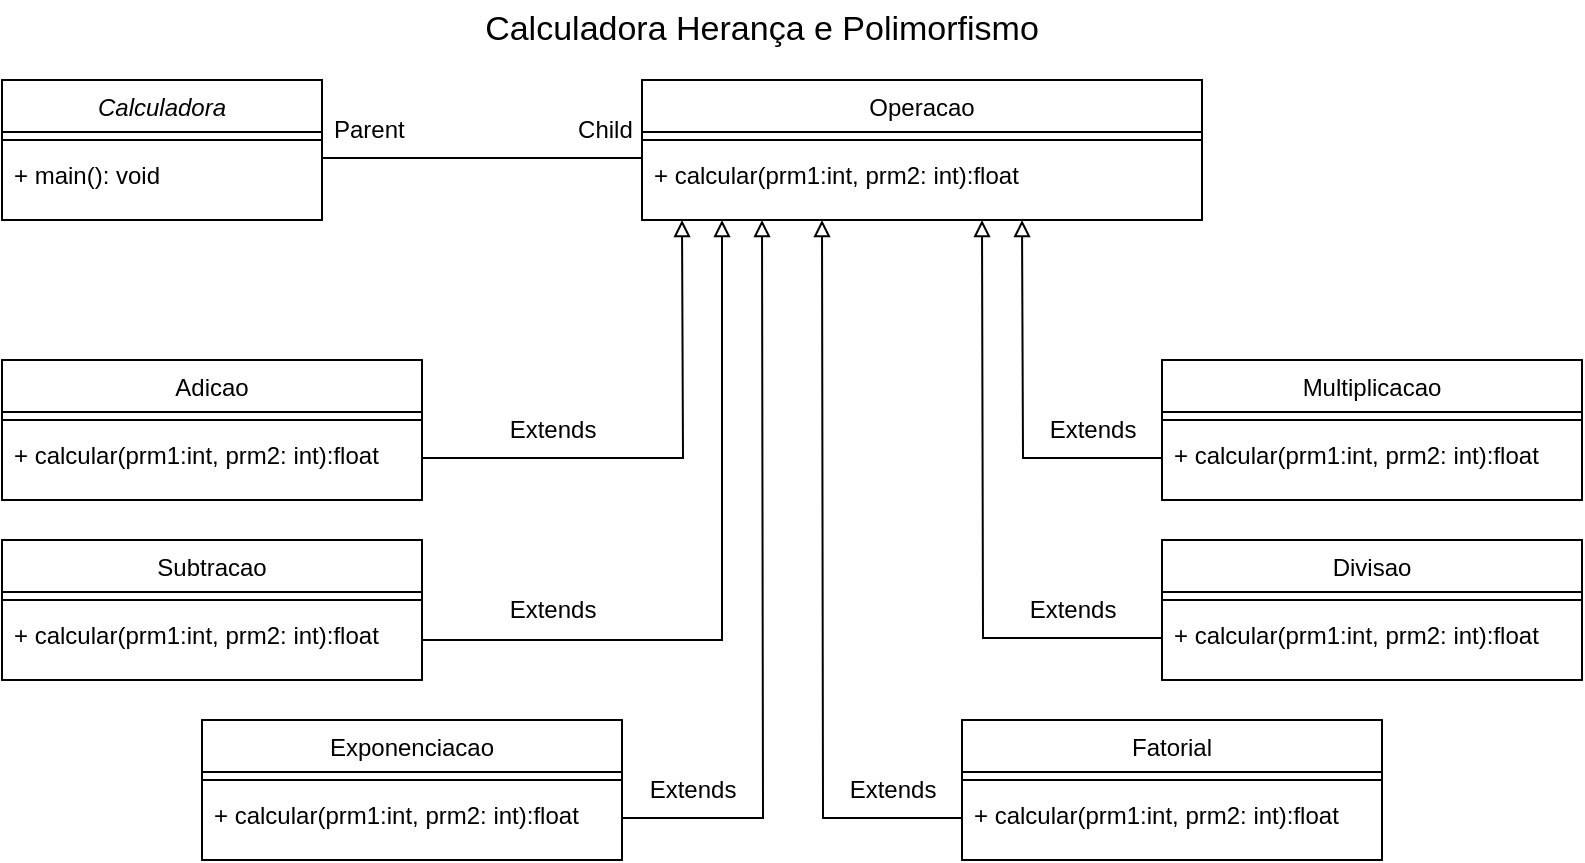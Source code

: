 <mxfile version="21.1.2" type="github">
  <diagram id="C5RBs43oDa-KdzZeNtuy" name="Page-1">
    <mxGraphModel dx="880" dy="452" grid="1" gridSize="10" guides="1" tooltips="1" connect="1" arrows="1" fold="1" page="1" pageScale="1" pageWidth="827" pageHeight="1169" math="0" shadow="0">
      <root>
        <mxCell id="WIyWlLk6GJQsqaUBKTNV-0" />
        <mxCell id="WIyWlLk6GJQsqaUBKTNV-1" parent="WIyWlLk6GJQsqaUBKTNV-0" />
        <mxCell id="zkfFHV4jXpPFQw0GAbJ--0" value="Calculadora" style="swimlane;fontStyle=2;align=center;verticalAlign=top;childLayout=stackLayout;horizontal=1;startSize=26;horizontalStack=0;resizeParent=1;resizeLast=0;collapsible=1;marginBottom=0;rounded=0;shadow=0;strokeWidth=1;" parent="WIyWlLk6GJQsqaUBKTNV-1" vertex="1">
          <mxGeometry x="20" y="60" width="160" height="70" as="geometry">
            <mxRectangle x="230" y="140" width="160" height="26" as="alternateBounds" />
          </mxGeometry>
        </mxCell>
        <mxCell id="zkfFHV4jXpPFQw0GAbJ--4" value="" style="line;html=1;strokeWidth=1;align=left;verticalAlign=middle;spacingTop=-1;spacingLeft=3;spacingRight=3;rotatable=0;labelPosition=right;points=[];portConstraint=eastwest;" parent="zkfFHV4jXpPFQw0GAbJ--0" vertex="1">
          <mxGeometry y="26" width="160" height="8" as="geometry" />
        </mxCell>
        <mxCell id="zkfFHV4jXpPFQw0GAbJ--5" value="+ main(): void" style="text;align=left;verticalAlign=top;spacingLeft=4;spacingRight=4;overflow=hidden;rotatable=0;points=[[0,0.5],[1,0.5]];portConstraint=eastwest;" parent="zkfFHV4jXpPFQw0GAbJ--0" vertex="1">
          <mxGeometry y="34" width="160" height="26" as="geometry" />
        </mxCell>
        <mxCell id="zkfFHV4jXpPFQw0GAbJ--17" value="Operacao" style="swimlane;fontStyle=0;align=center;verticalAlign=top;childLayout=stackLayout;horizontal=1;startSize=26;horizontalStack=0;resizeParent=1;resizeLast=0;collapsible=1;marginBottom=0;rounded=0;shadow=0;strokeWidth=1;" parent="WIyWlLk6GJQsqaUBKTNV-1" vertex="1">
          <mxGeometry x="340" y="60" width="280" height="70" as="geometry">
            <mxRectangle x="550" y="140" width="160" height="26" as="alternateBounds" />
          </mxGeometry>
        </mxCell>
        <mxCell id="zkfFHV4jXpPFQw0GAbJ--23" value="" style="line;html=1;strokeWidth=1;align=left;verticalAlign=middle;spacingTop=-1;spacingLeft=3;spacingRight=3;rotatable=0;labelPosition=right;points=[];portConstraint=eastwest;" parent="zkfFHV4jXpPFQw0GAbJ--17" vertex="1">
          <mxGeometry y="26" width="280" height="8" as="geometry" />
        </mxCell>
        <mxCell id="zkfFHV4jXpPFQw0GAbJ--24" value="+ calcular(prm1:int, prm2: int):float" style="text;align=left;verticalAlign=top;spacingLeft=4;spacingRight=4;overflow=hidden;rotatable=0;points=[[0,0.5],[1,0.5]];portConstraint=eastwest;" parent="zkfFHV4jXpPFQw0GAbJ--17" vertex="1">
          <mxGeometry y="34" width="280" height="30" as="geometry" />
        </mxCell>
        <mxCell id="SpHIdZ4Py3Ecg6ws1HuJ-0" value="Calculadora Herança e Polimorfismo" style="text;strokeColor=none;fillColor=none;align=center;verticalAlign=middle;spacingLeft=4;spacingRight=4;overflow=hidden;points=[[0,0.5],[1,0.5]];portConstraint=eastwest;rotatable=0;whiteSpace=wrap;html=1;fontStyle=0;fontSize=17;" vertex="1" parent="WIyWlLk6GJQsqaUBKTNV-1">
          <mxGeometry x="250" y="20" width="300" height="30" as="geometry" />
        </mxCell>
        <mxCell id="SpHIdZ4Py3Ecg6ws1HuJ-3" style="edgeStyle=orthogonalEdgeStyle;rounded=0;orthogonalLoop=1;jettySize=auto;html=1;exitX=1;exitY=0.5;exitDx=0;exitDy=0;entryX=0;entryY=0.5;entryDx=0;entryDy=0;endArrow=none;endFill=0;" edge="1" parent="WIyWlLk6GJQsqaUBKTNV-1">
          <mxGeometry relative="1" as="geometry">
            <mxPoint x="180" y="99" as="sourcePoint" />
            <mxPoint x="340" y="99" as="targetPoint" />
          </mxGeometry>
        </mxCell>
        <mxCell id="SpHIdZ4Py3Ecg6ws1HuJ-4" value="Parent&amp;nbsp; &amp;nbsp; &amp;nbsp; &amp;nbsp; &amp;nbsp; &amp;nbsp; &amp;nbsp; &amp;nbsp; &amp;nbsp; &amp;nbsp; &amp;nbsp; &amp;nbsp; &amp;nbsp; Child" style="text;strokeColor=none;fillColor=none;align=left;verticalAlign=middle;spacingLeft=4;spacingRight=4;overflow=hidden;points=[[0,0.5],[1,0.5]];portConstraint=eastwest;rotatable=0;whiteSpace=wrap;html=1;" vertex="1" parent="WIyWlLk6GJQsqaUBKTNV-1">
          <mxGeometry x="180" y="70" width="160" height="30" as="geometry" />
        </mxCell>
        <mxCell id="SpHIdZ4Py3Ecg6ws1HuJ-10" value="Adicao" style="swimlane;fontStyle=0;align=center;verticalAlign=top;childLayout=stackLayout;horizontal=1;startSize=26;horizontalStack=0;resizeParent=1;resizeLast=0;collapsible=1;marginBottom=0;rounded=0;shadow=0;strokeWidth=1;" vertex="1" parent="WIyWlLk6GJQsqaUBKTNV-1">
          <mxGeometry x="20" y="200" width="210" height="70" as="geometry">
            <mxRectangle x="550" y="140" width="160" height="26" as="alternateBounds" />
          </mxGeometry>
        </mxCell>
        <mxCell id="SpHIdZ4Py3Ecg6ws1HuJ-11" value="" style="line;html=1;strokeWidth=1;align=left;verticalAlign=middle;spacingTop=-1;spacingLeft=3;spacingRight=3;rotatable=0;labelPosition=right;points=[];portConstraint=eastwest;" vertex="1" parent="SpHIdZ4Py3Ecg6ws1HuJ-10">
          <mxGeometry y="26" width="210" height="8" as="geometry" />
        </mxCell>
        <mxCell id="SpHIdZ4Py3Ecg6ws1HuJ-13" style="edgeStyle=orthogonalEdgeStyle;rounded=0;orthogonalLoop=1;jettySize=auto;html=1;exitX=1;exitY=0.5;exitDx=0;exitDy=0;endArrow=block;endFill=0;" edge="1" parent="SpHIdZ4Py3Ecg6ws1HuJ-10" source="SpHIdZ4Py3Ecg6ws1HuJ-12">
          <mxGeometry relative="1" as="geometry">
            <mxPoint x="340" y="-70" as="targetPoint" />
          </mxGeometry>
        </mxCell>
        <mxCell id="SpHIdZ4Py3Ecg6ws1HuJ-12" value="+ calcular(prm1:int, prm2: int):float" style="text;align=left;verticalAlign=top;spacingLeft=4;spacingRight=4;overflow=hidden;rotatable=0;points=[[0,0.5],[1,0.5]];portConstraint=eastwest;" vertex="1" parent="SpHIdZ4Py3Ecg6ws1HuJ-10">
          <mxGeometry y="34" width="210" height="30" as="geometry" />
        </mxCell>
        <mxCell id="SpHIdZ4Py3Ecg6ws1HuJ-14" value="Extends" style="text;html=1;align=center;verticalAlign=middle;resizable=0;points=[];autosize=1;strokeColor=none;fillColor=none;" vertex="1" parent="WIyWlLk6GJQsqaUBKTNV-1">
          <mxGeometry x="260" y="220" width="70" height="30" as="geometry" />
        </mxCell>
        <mxCell id="SpHIdZ4Py3Ecg6ws1HuJ-15" value="Subtracao" style="swimlane;fontStyle=0;align=center;verticalAlign=top;childLayout=stackLayout;horizontal=1;startSize=26;horizontalStack=0;resizeParent=1;resizeLast=0;collapsible=1;marginBottom=0;rounded=0;shadow=0;strokeWidth=1;" vertex="1" parent="WIyWlLk6GJQsqaUBKTNV-1">
          <mxGeometry x="20" y="290" width="210" height="70" as="geometry">
            <mxRectangle x="550" y="140" width="160" height="26" as="alternateBounds" />
          </mxGeometry>
        </mxCell>
        <mxCell id="SpHIdZ4Py3Ecg6ws1HuJ-16" value="" style="line;html=1;strokeWidth=1;align=left;verticalAlign=middle;spacingTop=-1;spacingLeft=3;spacingRight=3;rotatable=0;labelPosition=right;points=[];portConstraint=eastwest;" vertex="1" parent="SpHIdZ4Py3Ecg6ws1HuJ-15">
          <mxGeometry y="26" width="210" height="8" as="geometry" />
        </mxCell>
        <mxCell id="SpHIdZ4Py3Ecg6ws1HuJ-17" style="edgeStyle=orthogonalEdgeStyle;rounded=0;orthogonalLoop=1;jettySize=auto;html=1;exitX=1;exitY=0.5;exitDx=0;exitDy=0;endArrow=block;endFill=0;" edge="1" parent="SpHIdZ4Py3Ecg6ws1HuJ-15" source="SpHIdZ4Py3Ecg6ws1HuJ-18">
          <mxGeometry relative="1" as="geometry">
            <mxPoint x="360" y="-160" as="targetPoint" />
            <Array as="points">
              <mxPoint x="210" y="50" />
              <mxPoint x="360" y="50" />
              <mxPoint x="360" y="-10" />
            </Array>
          </mxGeometry>
        </mxCell>
        <mxCell id="SpHIdZ4Py3Ecg6ws1HuJ-18" value="+ calcular(prm1:int, prm2: int):float" style="text;align=left;verticalAlign=top;spacingLeft=4;spacingRight=4;overflow=hidden;rotatable=0;points=[[0,0.5],[1,0.5]];portConstraint=eastwest;" vertex="1" parent="SpHIdZ4Py3Ecg6ws1HuJ-15">
          <mxGeometry y="34" width="210" height="30" as="geometry" />
        </mxCell>
        <mxCell id="SpHIdZ4Py3Ecg6ws1HuJ-19" value="Multiplicacao" style="swimlane;fontStyle=0;align=center;verticalAlign=top;childLayout=stackLayout;horizontal=1;startSize=26;horizontalStack=0;resizeParent=1;resizeLast=0;collapsible=1;marginBottom=0;rounded=0;shadow=0;strokeWidth=1;" vertex="1" parent="WIyWlLk6GJQsqaUBKTNV-1">
          <mxGeometry x="600" y="200" width="210" height="70" as="geometry">
            <mxRectangle x="550" y="140" width="160" height="26" as="alternateBounds" />
          </mxGeometry>
        </mxCell>
        <mxCell id="SpHIdZ4Py3Ecg6ws1HuJ-20" value="" style="line;html=1;strokeWidth=1;align=left;verticalAlign=middle;spacingTop=-1;spacingLeft=3;spacingRight=3;rotatable=0;labelPosition=right;points=[];portConstraint=eastwest;" vertex="1" parent="SpHIdZ4Py3Ecg6ws1HuJ-19">
          <mxGeometry y="26" width="210" height="8" as="geometry" />
        </mxCell>
        <mxCell id="SpHIdZ4Py3Ecg6ws1HuJ-22" value="+ calcular(prm1:int, prm2: int):float" style="text;align=left;verticalAlign=top;spacingLeft=4;spacingRight=4;overflow=hidden;rotatable=0;points=[[0,0.5],[1,0.5]];portConstraint=eastwest;" vertex="1" parent="SpHIdZ4Py3Ecg6ws1HuJ-19">
          <mxGeometry y="34" width="210" height="30" as="geometry" />
        </mxCell>
        <mxCell id="SpHIdZ4Py3Ecg6ws1HuJ-23" style="edgeStyle=orthogonalEdgeStyle;rounded=0;orthogonalLoop=1;jettySize=auto;html=1;exitX=0;exitY=0.5;exitDx=0;exitDy=0;endArrow=block;endFill=0;" edge="1" parent="WIyWlLk6GJQsqaUBKTNV-1" source="SpHIdZ4Py3Ecg6ws1HuJ-22">
          <mxGeometry relative="1" as="geometry">
            <mxPoint x="530" y="130" as="targetPoint" />
          </mxGeometry>
        </mxCell>
        <mxCell id="SpHIdZ4Py3Ecg6ws1HuJ-24" value="Extends" style="text;html=1;align=center;verticalAlign=middle;resizable=0;points=[];autosize=1;strokeColor=none;fillColor=none;" vertex="1" parent="WIyWlLk6GJQsqaUBKTNV-1">
          <mxGeometry x="260" y="310" width="70" height="30" as="geometry" />
        </mxCell>
        <mxCell id="SpHIdZ4Py3Ecg6ws1HuJ-25" value="Extends" style="text;html=1;align=center;verticalAlign=middle;resizable=0;points=[];autosize=1;strokeColor=none;fillColor=none;" vertex="1" parent="WIyWlLk6GJQsqaUBKTNV-1">
          <mxGeometry x="530" y="220" width="70" height="30" as="geometry" />
        </mxCell>
        <mxCell id="SpHIdZ4Py3Ecg6ws1HuJ-26" value="Divisao" style="swimlane;fontStyle=0;align=center;verticalAlign=top;childLayout=stackLayout;horizontal=1;startSize=26;horizontalStack=0;resizeParent=1;resizeLast=0;collapsible=1;marginBottom=0;rounded=0;shadow=0;strokeWidth=1;" vertex="1" parent="WIyWlLk6GJQsqaUBKTNV-1">
          <mxGeometry x="600" y="290" width="210" height="70" as="geometry">
            <mxRectangle x="550" y="140" width="160" height="26" as="alternateBounds" />
          </mxGeometry>
        </mxCell>
        <mxCell id="SpHIdZ4Py3Ecg6ws1HuJ-27" value="" style="line;html=1;strokeWidth=1;align=left;verticalAlign=middle;spacingTop=-1;spacingLeft=3;spacingRight=3;rotatable=0;labelPosition=right;points=[];portConstraint=eastwest;" vertex="1" parent="SpHIdZ4Py3Ecg6ws1HuJ-26">
          <mxGeometry y="26" width="210" height="8" as="geometry" />
        </mxCell>
        <mxCell id="SpHIdZ4Py3Ecg6ws1HuJ-29" style="edgeStyle=orthogonalEdgeStyle;rounded=0;orthogonalLoop=1;jettySize=auto;html=1;exitX=0;exitY=0.5;exitDx=0;exitDy=0;endArrow=block;endFill=0;" edge="1" parent="SpHIdZ4Py3Ecg6ws1HuJ-26" source="SpHIdZ4Py3Ecg6ws1HuJ-28">
          <mxGeometry relative="1" as="geometry">
            <mxPoint x="-90" y="-160" as="targetPoint" />
          </mxGeometry>
        </mxCell>
        <mxCell id="SpHIdZ4Py3Ecg6ws1HuJ-28" value="+ calcular(prm1:int, prm2: int):float" style="text;align=left;verticalAlign=top;spacingLeft=4;spacingRight=4;overflow=hidden;rotatable=0;points=[[0,0.5],[1,0.5]];portConstraint=eastwest;" vertex="1" parent="SpHIdZ4Py3Ecg6ws1HuJ-26">
          <mxGeometry y="34" width="210" height="30" as="geometry" />
        </mxCell>
        <mxCell id="SpHIdZ4Py3Ecg6ws1HuJ-30" value="Extends" style="text;html=1;align=center;verticalAlign=middle;resizable=0;points=[];autosize=1;strokeColor=none;fillColor=none;" vertex="1" parent="WIyWlLk6GJQsqaUBKTNV-1">
          <mxGeometry x="520" y="310" width="70" height="30" as="geometry" />
        </mxCell>
        <mxCell id="SpHIdZ4Py3Ecg6ws1HuJ-31" value="Exponenciacao" style="swimlane;fontStyle=0;align=center;verticalAlign=top;childLayout=stackLayout;horizontal=1;startSize=26;horizontalStack=0;resizeParent=1;resizeLast=0;collapsible=1;marginBottom=0;rounded=0;shadow=0;strokeWidth=1;" vertex="1" parent="WIyWlLk6GJQsqaUBKTNV-1">
          <mxGeometry x="120" y="380" width="210" height="70" as="geometry">
            <mxRectangle x="550" y="140" width="160" height="26" as="alternateBounds" />
          </mxGeometry>
        </mxCell>
        <mxCell id="SpHIdZ4Py3Ecg6ws1HuJ-32" value="" style="line;html=1;strokeWidth=1;align=left;verticalAlign=middle;spacingTop=-1;spacingLeft=3;spacingRight=3;rotatable=0;labelPosition=right;points=[];portConstraint=eastwest;" vertex="1" parent="SpHIdZ4Py3Ecg6ws1HuJ-31">
          <mxGeometry y="26" width="210" height="8" as="geometry" />
        </mxCell>
        <mxCell id="SpHIdZ4Py3Ecg6ws1HuJ-34" style="edgeStyle=orthogonalEdgeStyle;rounded=0;orthogonalLoop=1;jettySize=auto;html=1;exitX=1;exitY=0.5;exitDx=0;exitDy=0;endArrow=block;endFill=0;" edge="1" parent="SpHIdZ4Py3Ecg6ws1HuJ-31" source="SpHIdZ4Py3Ecg6ws1HuJ-33">
          <mxGeometry relative="1" as="geometry">
            <mxPoint x="280" y="-250" as="targetPoint" />
          </mxGeometry>
        </mxCell>
        <mxCell id="SpHIdZ4Py3Ecg6ws1HuJ-33" value="+ calcular(prm1:int, prm2: int):float" style="text;align=left;verticalAlign=top;spacingLeft=4;spacingRight=4;overflow=hidden;rotatable=0;points=[[0,0.5],[1,0.5]];portConstraint=eastwest;" vertex="1" parent="SpHIdZ4Py3Ecg6ws1HuJ-31">
          <mxGeometry y="34" width="210" height="30" as="geometry" />
        </mxCell>
        <mxCell id="SpHIdZ4Py3Ecg6ws1HuJ-35" value="Extends" style="text;html=1;align=center;verticalAlign=middle;resizable=0;points=[];autosize=1;strokeColor=none;fillColor=none;" vertex="1" parent="WIyWlLk6GJQsqaUBKTNV-1">
          <mxGeometry x="330" y="400" width="70" height="30" as="geometry" />
        </mxCell>
        <mxCell id="SpHIdZ4Py3Ecg6ws1HuJ-36" value="Fatorial" style="swimlane;fontStyle=0;align=center;verticalAlign=top;childLayout=stackLayout;horizontal=1;startSize=26;horizontalStack=0;resizeParent=1;resizeLast=0;collapsible=1;marginBottom=0;rounded=0;shadow=0;strokeWidth=1;" vertex="1" parent="WIyWlLk6GJQsqaUBKTNV-1">
          <mxGeometry x="500" y="380" width="210" height="70" as="geometry">
            <mxRectangle x="550" y="140" width="160" height="26" as="alternateBounds" />
          </mxGeometry>
        </mxCell>
        <mxCell id="SpHIdZ4Py3Ecg6ws1HuJ-37" value="" style="line;html=1;strokeWidth=1;align=left;verticalAlign=middle;spacingTop=-1;spacingLeft=3;spacingRight=3;rotatable=0;labelPosition=right;points=[];portConstraint=eastwest;" vertex="1" parent="SpHIdZ4Py3Ecg6ws1HuJ-36">
          <mxGeometry y="26" width="210" height="8" as="geometry" />
        </mxCell>
        <mxCell id="SpHIdZ4Py3Ecg6ws1HuJ-39" style="edgeStyle=orthogonalEdgeStyle;rounded=0;orthogonalLoop=1;jettySize=auto;html=1;exitX=0;exitY=0.5;exitDx=0;exitDy=0;endArrow=block;endFill=0;" edge="1" parent="SpHIdZ4Py3Ecg6ws1HuJ-36" source="SpHIdZ4Py3Ecg6ws1HuJ-38">
          <mxGeometry relative="1" as="geometry">
            <mxPoint x="-70" y="-250" as="targetPoint" />
          </mxGeometry>
        </mxCell>
        <mxCell id="SpHIdZ4Py3Ecg6ws1HuJ-38" value="+ calcular(prm1:int, prm2: int):float" style="text;align=left;verticalAlign=top;spacingLeft=4;spacingRight=4;overflow=hidden;rotatable=0;points=[[0,0.5],[1,0.5]];portConstraint=eastwest;" vertex="1" parent="SpHIdZ4Py3Ecg6ws1HuJ-36">
          <mxGeometry y="34" width="210" height="30" as="geometry" />
        </mxCell>
        <mxCell id="SpHIdZ4Py3Ecg6ws1HuJ-41" value="Extends" style="text;html=1;align=center;verticalAlign=middle;resizable=0;points=[];autosize=1;strokeColor=none;fillColor=none;" vertex="1" parent="WIyWlLk6GJQsqaUBKTNV-1">
          <mxGeometry x="430" y="400" width="70" height="30" as="geometry" />
        </mxCell>
      </root>
    </mxGraphModel>
  </diagram>
</mxfile>
